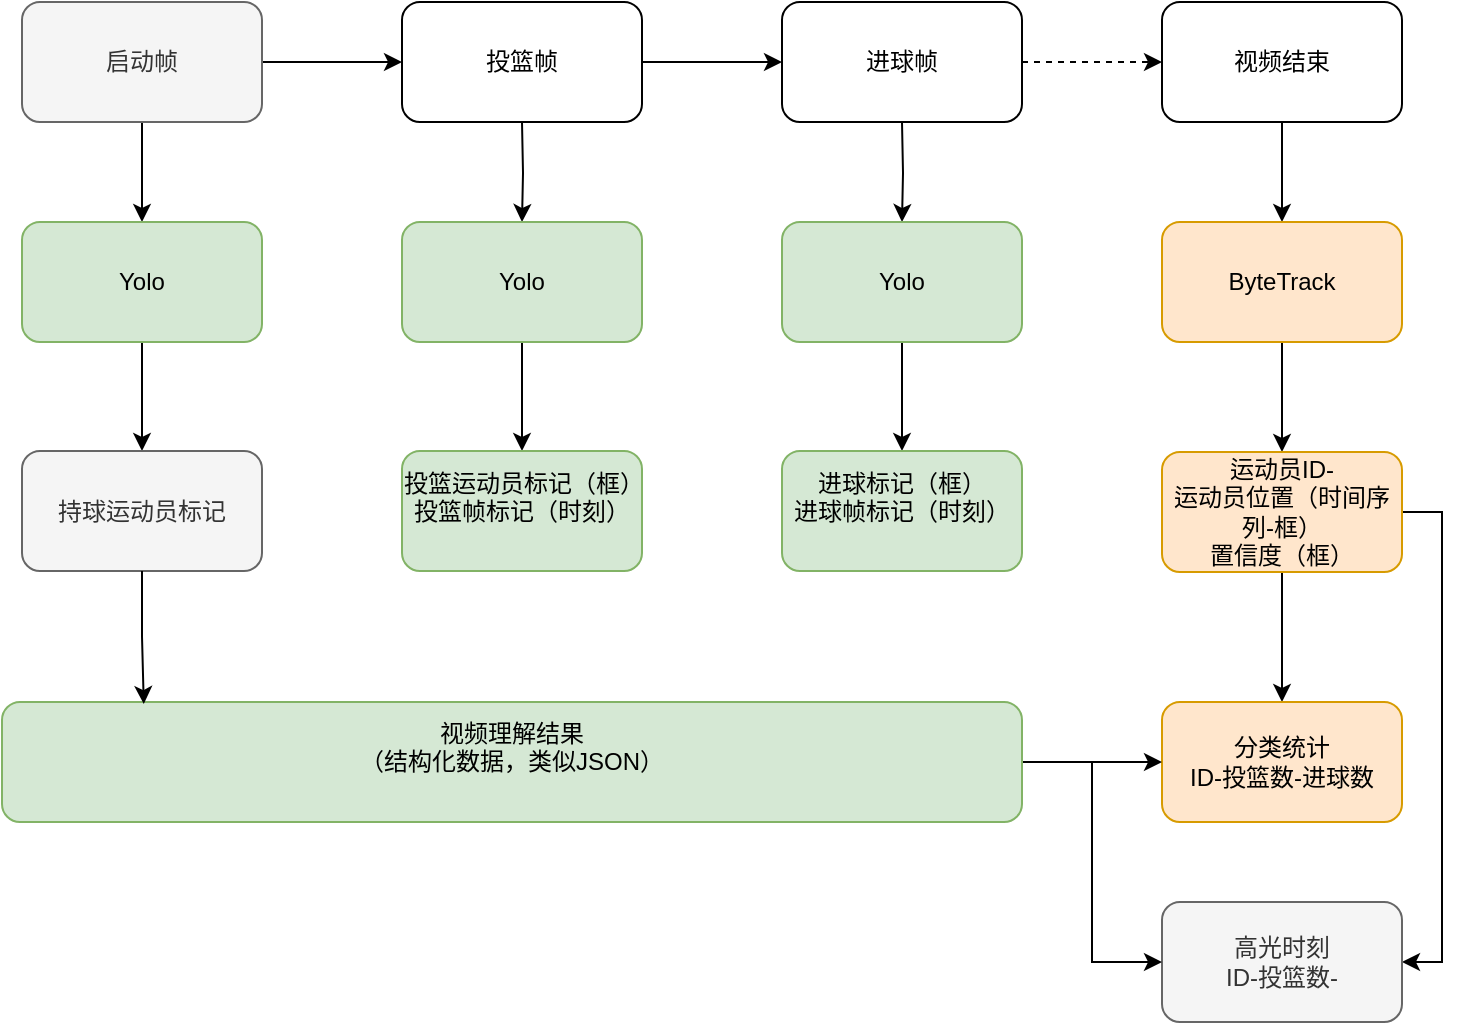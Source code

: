<mxfile version="24.9.3">
  <diagram name="第 1 页" id="_Cz32m0UeyZbAlJcYrDN">
    <mxGraphModel dx="1306" dy="835" grid="1" gridSize="10" guides="1" tooltips="1" connect="1" arrows="1" fold="1" page="1" pageScale="1" pageWidth="827" pageHeight="1169" math="0" shadow="0">
      <root>
        <mxCell id="0" />
        <mxCell id="1" parent="0" />
        <mxCell id="YBBVw-wKU_-YF40z0CCw-2" style="edgeStyle=orthogonalEdgeStyle;rounded=0;orthogonalLoop=1;jettySize=auto;html=1;exitX=1;exitY=0.5;exitDx=0;exitDy=0;" edge="1" parent="1" source="YBBVw-wKU_-YF40z0CCw-1" target="YBBVw-wKU_-YF40z0CCw-3">
          <mxGeometry relative="1" as="geometry">
            <mxPoint x="220" y="330" as="targetPoint" />
          </mxGeometry>
        </mxCell>
        <mxCell id="YBBVw-wKU_-YF40z0CCw-8" style="edgeStyle=orthogonalEdgeStyle;rounded=0;orthogonalLoop=1;jettySize=auto;html=1;exitX=0.5;exitY=1;exitDx=0;exitDy=0;entryX=0.5;entryY=0;entryDx=0;entryDy=0;" edge="1" parent="1" source="YBBVw-wKU_-YF40z0CCw-1" target="YBBVw-wKU_-YF40z0CCw-9">
          <mxGeometry relative="1" as="geometry">
            <mxPoint x="90" y="430" as="targetPoint" />
          </mxGeometry>
        </mxCell>
        <mxCell id="YBBVw-wKU_-YF40z0CCw-1" value="启动帧" style="rounded=1;whiteSpace=wrap;html=1;fillColor=#f5f5f5;fontColor=#333333;strokeColor=#666666;" vertex="1" parent="1">
          <mxGeometry x="30" y="300" width="120" height="60" as="geometry" />
        </mxCell>
        <mxCell id="YBBVw-wKU_-YF40z0CCw-5" style="edgeStyle=orthogonalEdgeStyle;rounded=0;orthogonalLoop=1;jettySize=auto;html=1;exitX=1;exitY=0.5;exitDx=0;exitDy=0;entryX=0;entryY=0.5;entryDx=0;entryDy=0;" edge="1" parent="1" source="YBBVw-wKU_-YF40z0CCw-3" target="YBBVw-wKU_-YF40z0CCw-4">
          <mxGeometry relative="1" as="geometry" />
        </mxCell>
        <mxCell id="YBBVw-wKU_-YF40z0CCw-3" value="投篮帧" style="rounded=1;whiteSpace=wrap;html=1;" vertex="1" parent="1">
          <mxGeometry x="220" y="300" width="120" height="60" as="geometry" />
        </mxCell>
        <mxCell id="YBBVw-wKU_-YF40z0CCw-7" style="edgeStyle=orthogonalEdgeStyle;rounded=0;orthogonalLoop=1;jettySize=auto;html=1;exitX=1;exitY=0.5;exitDx=0;exitDy=0;dashed=1;" edge="1" parent="1" source="YBBVw-wKU_-YF40z0CCw-4" target="YBBVw-wKU_-YF40z0CCw-6">
          <mxGeometry relative="1" as="geometry" />
        </mxCell>
        <mxCell id="YBBVw-wKU_-YF40z0CCw-4" value="进球帧" style="rounded=1;whiteSpace=wrap;html=1;" vertex="1" parent="1">
          <mxGeometry x="410" y="300" width="120" height="60" as="geometry" />
        </mxCell>
        <mxCell id="YBBVw-wKU_-YF40z0CCw-21" style="edgeStyle=orthogonalEdgeStyle;rounded=0;orthogonalLoop=1;jettySize=auto;html=1;exitX=0.5;exitY=1;exitDx=0;exitDy=0;entryX=0.5;entryY=0;entryDx=0;entryDy=0;" edge="1" parent="1" source="YBBVw-wKU_-YF40z0CCw-6" target="YBBVw-wKU_-YF40z0CCw-20">
          <mxGeometry relative="1" as="geometry" />
        </mxCell>
        <mxCell id="YBBVw-wKU_-YF40z0CCw-6" value="视频结束" style="rounded=1;whiteSpace=wrap;html=1;" vertex="1" parent="1">
          <mxGeometry x="600" y="300" width="120" height="60" as="geometry" />
        </mxCell>
        <mxCell id="YBBVw-wKU_-YF40z0CCw-10" style="edgeStyle=orthogonalEdgeStyle;rounded=0;orthogonalLoop=1;jettySize=auto;html=1;exitX=0.5;exitY=1;exitDx=0;exitDy=0;" edge="1" parent="1" source="YBBVw-wKU_-YF40z0CCw-9" target="YBBVw-wKU_-YF40z0CCw-11">
          <mxGeometry relative="1" as="geometry">
            <mxPoint x="90" y="530" as="targetPoint" />
          </mxGeometry>
        </mxCell>
        <mxCell id="YBBVw-wKU_-YF40z0CCw-9" value="Yolo" style="rounded=1;whiteSpace=wrap;html=1;fillColor=#d5e8d4;strokeColor=#82b366;" vertex="1" parent="1">
          <mxGeometry x="30" y="410" width="120" height="60" as="geometry" />
        </mxCell>
        <mxCell id="YBBVw-wKU_-YF40z0CCw-11" value="持球运动员标记" style="rounded=1;whiteSpace=wrap;html=1;fillColor=#f5f5f5;fontColor=#333333;strokeColor=#666666;" vertex="1" parent="1">
          <mxGeometry x="30" y="524.5" width="120" height="60" as="geometry" />
        </mxCell>
        <mxCell id="YBBVw-wKU_-YF40z0CCw-12" style="edgeStyle=orthogonalEdgeStyle;rounded=0;orthogonalLoop=1;jettySize=auto;html=1;exitX=0.5;exitY=1;exitDx=0;exitDy=0;entryX=0.5;entryY=0;entryDx=0;entryDy=0;" edge="1" parent="1" target="YBBVw-wKU_-YF40z0CCw-14">
          <mxGeometry relative="1" as="geometry">
            <mxPoint x="280" y="430" as="targetPoint" />
            <mxPoint x="280" y="360" as="sourcePoint" />
          </mxGeometry>
        </mxCell>
        <mxCell id="YBBVw-wKU_-YF40z0CCw-13" style="edgeStyle=orthogonalEdgeStyle;rounded=0;orthogonalLoop=1;jettySize=auto;html=1;exitX=0.5;exitY=1;exitDx=0;exitDy=0;" edge="1" parent="1" source="YBBVw-wKU_-YF40z0CCw-14" target="YBBVw-wKU_-YF40z0CCw-15">
          <mxGeometry relative="1" as="geometry">
            <mxPoint x="280" y="530" as="targetPoint" />
          </mxGeometry>
        </mxCell>
        <mxCell id="YBBVw-wKU_-YF40z0CCw-14" value="Yolo" style="rounded=1;whiteSpace=wrap;html=1;fillColor=#d5e8d4;strokeColor=#82b366;" vertex="1" parent="1">
          <mxGeometry x="220" y="410" width="120" height="60" as="geometry" />
        </mxCell>
        <mxCell id="YBBVw-wKU_-YF40z0CCw-15" value="投篮运动员标记（框）&lt;div&gt;投篮帧标记（&lt;span style=&quot;background-color: initial;&quot;&gt;时刻）&lt;/span&gt;&lt;/div&gt;&lt;div&gt;&lt;br&gt;&lt;/div&gt;" style="rounded=1;whiteSpace=wrap;html=1;fillColor=#d5e8d4;strokeColor=#82b366;" vertex="1" parent="1">
          <mxGeometry x="220" y="524.5" width="120" height="60" as="geometry" />
        </mxCell>
        <mxCell id="YBBVw-wKU_-YF40z0CCw-16" style="edgeStyle=orthogonalEdgeStyle;rounded=0;orthogonalLoop=1;jettySize=auto;html=1;exitX=0.5;exitY=1;exitDx=0;exitDy=0;entryX=0.5;entryY=0;entryDx=0;entryDy=0;" edge="1" parent="1" target="YBBVw-wKU_-YF40z0CCw-18">
          <mxGeometry relative="1" as="geometry">
            <mxPoint x="470" y="430" as="targetPoint" />
            <mxPoint x="470" y="360" as="sourcePoint" />
          </mxGeometry>
        </mxCell>
        <mxCell id="YBBVw-wKU_-YF40z0CCw-17" style="edgeStyle=orthogonalEdgeStyle;rounded=0;orthogonalLoop=1;jettySize=auto;html=1;exitX=0.5;exitY=1;exitDx=0;exitDy=0;" edge="1" parent="1" source="YBBVw-wKU_-YF40z0CCw-18" target="YBBVw-wKU_-YF40z0CCw-19">
          <mxGeometry relative="1" as="geometry">
            <mxPoint x="470" y="530" as="targetPoint" />
          </mxGeometry>
        </mxCell>
        <mxCell id="YBBVw-wKU_-YF40z0CCw-18" value="Yolo" style="rounded=1;whiteSpace=wrap;html=1;fillColor=#d5e8d4;strokeColor=#82b366;" vertex="1" parent="1">
          <mxGeometry x="410" y="410" width="120" height="60" as="geometry" />
        </mxCell>
        <mxCell id="YBBVw-wKU_-YF40z0CCw-19" value="进球标记（框）&lt;div&gt;进球帧标记（&lt;span style=&quot;background-color: initial;&quot;&gt;时刻）&lt;/span&gt;&lt;/div&gt;&lt;div&gt;&lt;br&gt;&lt;/div&gt;" style="rounded=1;whiteSpace=wrap;html=1;fillColor=#d5e8d4;strokeColor=#82b366;" vertex="1" parent="1">
          <mxGeometry x="410" y="524.5" width="120" height="60" as="geometry" />
        </mxCell>
        <mxCell id="YBBVw-wKU_-YF40z0CCw-22" style="edgeStyle=orthogonalEdgeStyle;rounded=0;orthogonalLoop=1;jettySize=auto;html=1;exitX=0.5;exitY=1;exitDx=0;exitDy=0;entryX=0.5;entryY=0;entryDx=0;entryDy=0;" edge="1" parent="1" source="YBBVw-wKU_-YF40z0CCw-20" target="YBBVw-wKU_-YF40z0CCw-23">
          <mxGeometry relative="1" as="geometry">
            <mxPoint x="660" y="520" as="targetPoint" />
          </mxGeometry>
        </mxCell>
        <mxCell id="YBBVw-wKU_-YF40z0CCw-20" value="ByteTrack" style="rounded=1;whiteSpace=wrap;html=1;fillColor=#ffe6cc;strokeColor=#d79b00;" vertex="1" parent="1">
          <mxGeometry x="600" y="410" width="120" height="60" as="geometry" />
        </mxCell>
        <mxCell id="YBBVw-wKU_-YF40z0CCw-25" style="edgeStyle=orthogonalEdgeStyle;rounded=0;orthogonalLoop=1;jettySize=auto;html=1;exitX=0.5;exitY=1;exitDx=0;exitDy=0;entryX=0.5;entryY=0;entryDx=0;entryDy=0;" edge="1" parent="1" source="YBBVw-wKU_-YF40z0CCw-23" target="YBBVw-wKU_-YF40z0CCw-24">
          <mxGeometry relative="1" as="geometry" />
        </mxCell>
        <mxCell id="YBBVw-wKU_-YF40z0CCw-35" style="edgeStyle=orthogonalEdgeStyle;rounded=0;orthogonalLoop=1;jettySize=auto;html=1;exitX=1;exitY=0.5;exitDx=0;exitDy=0;entryX=1;entryY=0.5;entryDx=0;entryDy=0;" edge="1" parent="1" source="YBBVw-wKU_-YF40z0CCw-23" target="YBBVw-wKU_-YF40z0CCw-28">
          <mxGeometry relative="1" as="geometry" />
        </mxCell>
        <mxCell id="YBBVw-wKU_-YF40z0CCw-23" value="运动员ID-&lt;div&gt;运动员位置（时间序列-框）&lt;/div&gt;&lt;div&gt;置信度（框）&lt;/div&gt;" style="rounded=1;whiteSpace=wrap;html=1;fillColor=#ffe6cc;strokeColor=#d79b00;" vertex="1" parent="1">
          <mxGeometry x="600" y="525" width="120" height="60" as="geometry" />
        </mxCell>
        <mxCell id="YBBVw-wKU_-YF40z0CCw-24" value="分类统计&lt;div&gt;ID-投篮数-进球数&lt;/div&gt;" style="rounded=1;whiteSpace=wrap;html=1;fillColor=#ffe6cc;strokeColor=#d79b00;" vertex="1" parent="1">
          <mxGeometry x="600" y="650" width="120" height="60" as="geometry" />
        </mxCell>
        <mxCell id="YBBVw-wKU_-YF40z0CCw-28" value="高光时刻&lt;br&gt;&lt;div&gt;ID-投篮数-&lt;/div&gt;" style="rounded=1;whiteSpace=wrap;html=1;fillColor=#f5f5f5;strokeColor=#666666;fontColor=#333333;" vertex="1" parent="1">
          <mxGeometry x="600" y="750" width="120" height="60" as="geometry" />
        </mxCell>
        <mxCell id="YBBVw-wKU_-YF40z0CCw-33" style="edgeStyle=orthogonalEdgeStyle;rounded=0;orthogonalLoop=1;jettySize=auto;html=1;exitX=1;exitY=0.5;exitDx=0;exitDy=0;entryX=0;entryY=0.5;entryDx=0;entryDy=0;" edge="1" parent="1" source="YBBVw-wKU_-YF40z0CCw-31" target="YBBVw-wKU_-YF40z0CCw-24">
          <mxGeometry relative="1" as="geometry" />
        </mxCell>
        <mxCell id="YBBVw-wKU_-YF40z0CCw-34" style="edgeStyle=orthogonalEdgeStyle;rounded=0;orthogonalLoop=1;jettySize=auto;html=1;exitX=1;exitY=0.5;exitDx=0;exitDy=0;entryX=0;entryY=0.5;entryDx=0;entryDy=0;" edge="1" parent="1" source="YBBVw-wKU_-YF40z0CCw-31" target="YBBVw-wKU_-YF40z0CCw-28">
          <mxGeometry relative="1" as="geometry" />
        </mxCell>
        <mxCell id="YBBVw-wKU_-YF40z0CCw-31" value="视频理解结果&lt;div&gt;（结构化数据，类似JSON）&lt;br&gt;&lt;div&gt;&lt;br&gt;&lt;/div&gt;&lt;/div&gt;" style="rounded=1;whiteSpace=wrap;html=1;fillColor=#d5e8d4;strokeColor=#82b366;" vertex="1" parent="1">
          <mxGeometry x="20" y="650" width="510" height="60" as="geometry" />
        </mxCell>
        <mxCell id="YBBVw-wKU_-YF40z0CCw-32" style="edgeStyle=orthogonalEdgeStyle;rounded=0;orthogonalLoop=1;jettySize=auto;html=1;exitX=0.5;exitY=1;exitDx=0;exitDy=0;entryX=0.139;entryY=0.017;entryDx=0;entryDy=0;entryPerimeter=0;" edge="1" parent="1" source="YBBVw-wKU_-YF40z0CCw-11" target="YBBVw-wKU_-YF40z0CCw-31">
          <mxGeometry relative="1" as="geometry" />
        </mxCell>
      </root>
    </mxGraphModel>
  </diagram>
</mxfile>
